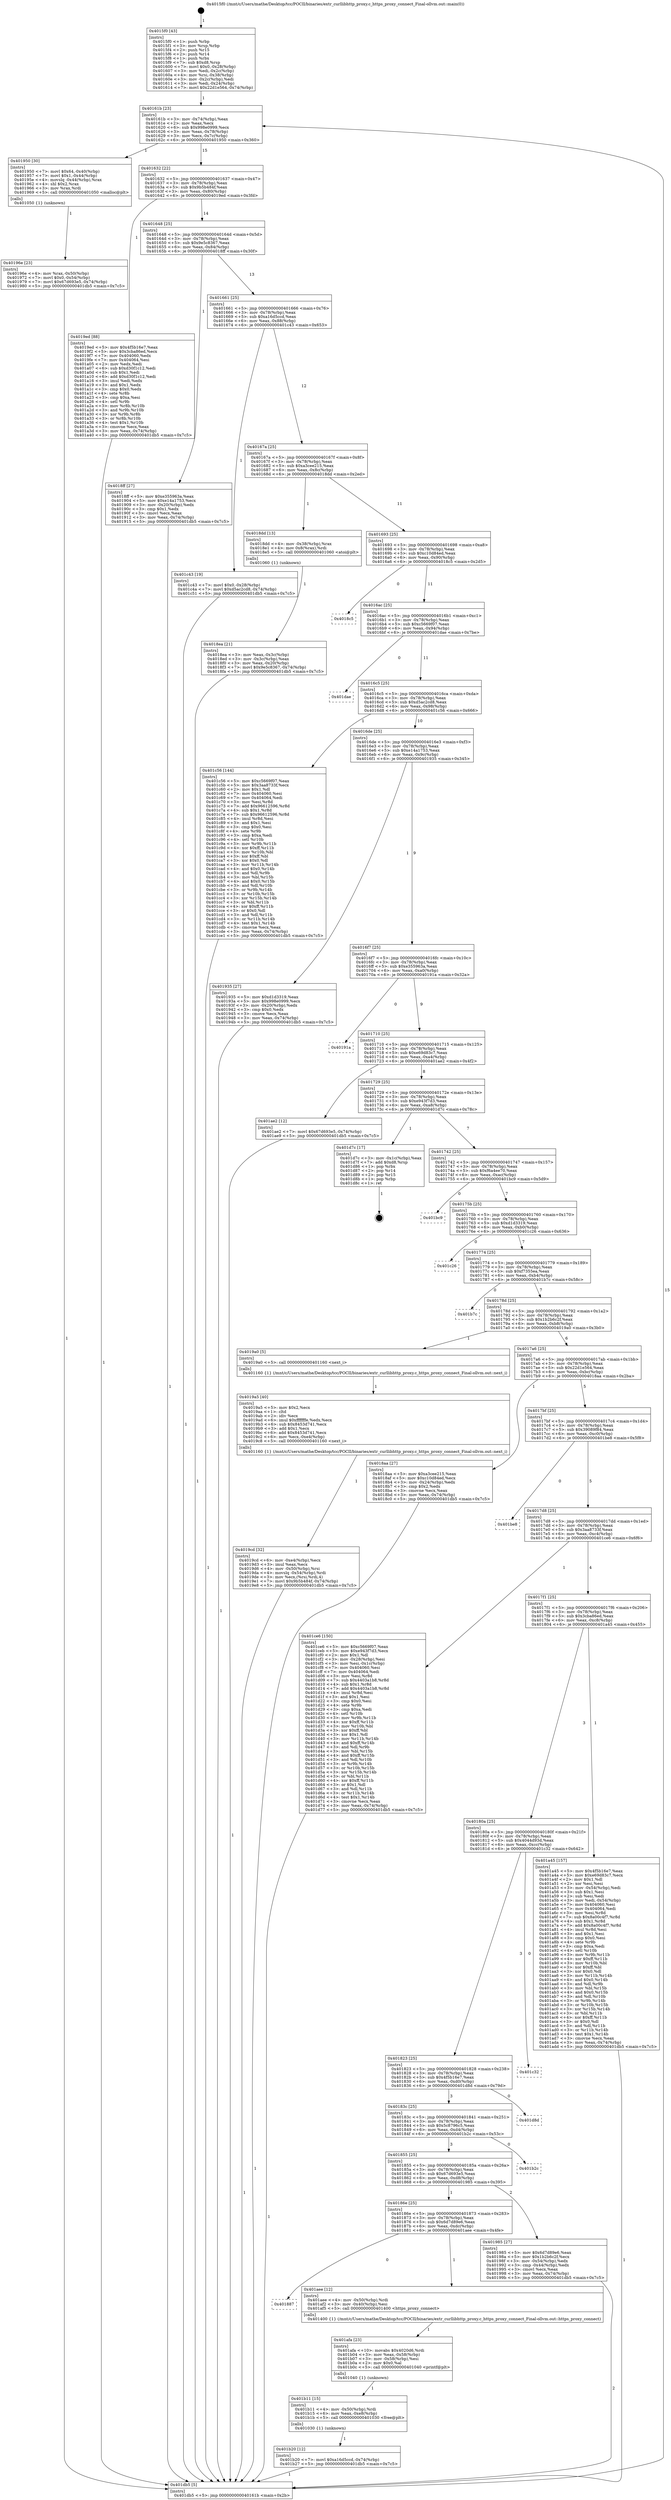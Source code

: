 digraph "0x4015f0" {
  label = "0x4015f0 (/mnt/c/Users/mathe/Desktop/tcc/POCII/binaries/extr_curllibhttp_proxy.c_https_proxy_connect_Final-ollvm.out::main(0))"
  labelloc = "t"
  node[shape=record]

  Entry [label="",width=0.3,height=0.3,shape=circle,fillcolor=black,style=filled]
  "0x40161b" [label="{
     0x40161b [23]\l
     | [instrs]\l
     &nbsp;&nbsp;0x40161b \<+3\>: mov -0x74(%rbp),%eax\l
     &nbsp;&nbsp;0x40161e \<+2\>: mov %eax,%ecx\l
     &nbsp;&nbsp;0x401620 \<+6\>: sub $0x998e0999,%ecx\l
     &nbsp;&nbsp;0x401626 \<+3\>: mov %eax,-0x78(%rbp)\l
     &nbsp;&nbsp;0x401629 \<+3\>: mov %ecx,-0x7c(%rbp)\l
     &nbsp;&nbsp;0x40162c \<+6\>: je 0000000000401950 \<main+0x360\>\l
  }"]
  "0x401950" [label="{
     0x401950 [30]\l
     | [instrs]\l
     &nbsp;&nbsp;0x401950 \<+7\>: movl $0x64,-0x40(%rbp)\l
     &nbsp;&nbsp;0x401957 \<+7\>: movl $0x1,-0x44(%rbp)\l
     &nbsp;&nbsp;0x40195e \<+4\>: movslq -0x44(%rbp),%rax\l
     &nbsp;&nbsp;0x401962 \<+4\>: shl $0x2,%rax\l
     &nbsp;&nbsp;0x401966 \<+3\>: mov %rax,%rdi\l
     &nbsp;&nbsp;0x401969 \<+5\>: call 0000000000401050 \<malloc@plt\>\l
     | [calls]\l
     &nbsp;&nbsp;0x401050 \{1\} (unknown)\l
  }"]
  "0x401632" [label="{
     0x401632 [22]\l
     | [instrs]\l
     &nbsp;&nbsp;0x401632 \<+5\>: jmp 0000000000401637 \<main+0x47\>\l
     &nbsp;&nbsp;0x401637 \<+3\>: mov -0x78(%rbp),%eax\l
     &nbsp;&nbsp;0x40163a \<+5\>: sub $0x9b5b484f,%eax\l
     &nbsp;&nbsp;0x40163f \<+3\>: mov %eax,-0x80(%rbp)\l
     &nbsp;&nbsp;0x401642 \<+6\>: je 00000000004019ed \<main+0x3fd\>\l
  }"]
  Exit [label="",width=0.3,height=0.3,shape=circle,fillcolor=black,style=filled,peripheries=2]
  "0x4019ed" [label="{
     0x4019ed [88]\l
     | [instrs]\l
     &nbsp;&nbsp;0x4019ed \<+5\>: mov $0x4f5b16e7,%eax\l
     &nbsp;&nbsp;0x4019f2 \<+5\>: mov $0x3cba86ed,%ecx\l
     &nbsp;&nbsp;0x4019f7 \<+7\>: mov 0x404060,%edx\l
     &nbsp;&nbsp;0x4019fe \<+7\>: mov 0x404064,%esi\l
     &nbsp;&nbsp;0x401a05 \<+2\>: mov %edx,%edi\l
     &nbsp;&nbsp;0x401a07 \<+6\>: sub $0xd30f1c12,%edi\l
     &nbsp;&nbsp;0x401a0d \<+3\>: sub $0x1,%edi\l
     &nbsp;&nbsp;0x401a10 \<+6\>: add $0xd30f1c12,%edi\l
     &nbsp;&nbsp;0x401a16 \<+3\>: imul %edi,%edx\l
     &nbsp;&nbsp;0x401a19 \<+3\>: and $0x1,%edx\l
     &nbsp;&nbsp;0x401a1c \<+3\>: cmp $0x0,%edx\l
     &nbsp;&nbsp;0x401a1f \<+4\>: sete %r8b\l
     &nbsp;&nbsp;0x401a23 \<+3\>: cmp $0xa,%esi\l
     &nbsp;&nbsp;0x401a26 \<+4\>: setl %r9b\l
     &nbsp;&nbsp;0x401a2a \<+3\>: mov %r8b,%r10b\l
     &nbsp;&nbsp;0x401a2d \<+3\>: and %r9b,%r10b\l
     &nbsp;&nbsp;0x401a30 \<+3\>: xor %r9b,%r8b\l
     &nbsp;&nbsp;0x401a33 \<+3\>: or %r8b,%r10b\l
     &nbsp;&nbsp;0x401a36 \<+4\>: test $0x1,%r10b\l
     &nbsp;&nbsp;0x401a3a \<+3\>: cmovne %ecx,%eax\l
     &nbsp;&nbsp;0x401a3d \<+3\>: mov %eax,-0x74(%rbp)\l
     &nbsp;&nbsp;0x401a40 \<+5\>: jmp 0000000000401db5 \<main+0x7c5\>\l
  }"]
  "0x401648" [label="{
     0x401648 [25]\l
     | [instrs]\l
     &nbsp;&nbsp;0x401648 \<+5\>: jmp 000000000040164d \<main+0x5d\>\l
     &nbsp;&nbsp;0x40164d \<+3\>: mov -0x78(%rbp),%eax\l
     &nbsp;&nbsp;0x401650 \<+5\>: sub $0x9e5c8367,%eax\l
     &nbsp;&nbsp;0x401655 \<+6\>: mov %eax,-0x84(%rbp)\l
     &nbsp;&nbsp;0x40165b \<+6\>: je 00000000004018ff \<main+0x30f\>\l
  }"]
  "0x401b20" [label="{
     0x401b20 [12]\l
     | [instrs]\l
     &nbsp;&nbsp;0x401b20 \<+7\>: movl $0xa16d5ccd,-0x74(%rbp)\l
     &nbsp;&nbsp;0x401b27 \<+5\>: jmp 0000000000401db5 \<main+0x7c5\>\l
  }"]
  "0x4018ff" [label="{
     0x4018ff [27]\l
     | [instrs]\l
     &nbsp;&nbsp;0x4018ff \<+5\>: mov $0xe355963a,%eax\l
     &nbsp;&nbsp;0x401904 \<+5\>: mov $0xe14a1753,%ecx\l
     &nbsp;&nbsp;0x401909 \<+3\>: mov -0x20(%rbp),%edx\l
     &nbsp;&nbsp;0x40190c \<+3\>: cmp $0x1,%edx\l
     &nbsp;&nbsp;0x40190f \<+3\>: cmovl %ecx,%eax\l
     &nbsp;&nbsp;0x401912 \<+3\>: mov %eax,-0x74(%rbp)\l
     &nbsp;&nbsp;0x401915 \<+5\>: jmp 0000000000401db5 \<main+0x7c5\>\l
  }"]
  "0x401661" [label="{
     0x401661 [25]\l
     | [instrs]\l
     &nbsp;&nbsp;0x401661 \<+5\>: jmp 0000000000401666 \<main+0x76\>\l
     &nbsp;&nbsp;0x401666 \<+3\>: mov -0x78(%rbp),%eax\l
     &nbsp;&nbsp;0x401669 \<+5\>: sub $0xa16d5ccd,%eax\l
     &nbsp;&nbsp;0x40166e \<+6\>: mov %eax,-0x88(%rbp)\l
     &nbsp;&nbsp;0x401674 \<+6\>: je 0000000000401c43 \<main+0x653\>\l
  }"]
  "0x401b11" [label="{
     0x401b11 [15]\l
     | [instrs]\l
     &nbsp;&nbsp;0x401b11 \<+4\>: mov -0x50(%rbp),%rdi\l
     &nbsp;&nbsp;0x401b15 \<+6\>: mov %eax,-0xe8(%rbp)\l
     &nbsp;&nbsp;0x401b1b \<+5\>: call 0000000000401030 \<free@plt\>\l
     | [calls]\l
     &nbsp;&nbsp;0x401030 \{1\} (unknown)\l
  }"]
  "0x401c43" [label="{
     0x401c43 [19]\l
     | [instrs]\l
     &nbsp;&nbsp;0x401c43 \<+7\>: movl $0x0,-0x28(%rbp)\l
     &nbsp;&nbsp;0x401c4a \<+7\>: movl $0xd5ac2cd8,-0x74(%rbp)\l
     &nbsp;&nbsp;0x401c51 \<+5\>: jmp 0000000000401db5 \<main+0x7c5\>\l
  }"]
  "0x40167a" [label="{
     0x40167a [25]\l
     | [instrs]\l
     &nbsp;&nbsp;0x40167a \<+5\>: jmp 000000000040167f \<main+0x8f\>\l
     &nbsp;&nbsp;0x40167f \<+3\>: mov -0x78(%rbp),%eax\l
     &nbsp;&nbsp;0x401682 \<+5\>: sub $0xa3cee215,%eax\l
     &nbsp;&nbsp;0x401687 \<+6\>: mov %eax,-0x8c(%rbp)\l
     &nbsp;&nbsp;0x40168d \<+6\>: je 00000000004018dd \<main+0x2ed\>\l
  }"]
  "0x401afa" [label="{
     0x401afa [23]\l
     | [instrs]\l
     &nbsp;&nbsp;0x401afa \<+10\>: movabs $0x4020d6,%rdi\l
     &nbsp;&nbsp;0x401b04 \<+3\>: mov %eax,-0x58(%rbp)\l
     &nbsp;&nbsp;0x401b07 \<+3\>: mov -0x58(%rbp),%esi\l
     &nbsp;&nbsp;0x401b0a \<+2\>: mov $0x0,%al\l
     &nbsp;&nbsp;0x401b0c \<+5\>: call 0000000000401040 \<printf@plt\>\l
     | [calls]\l
     &nbsp;&nbsp;0x401040 \{1\} (unknown)\l
  }"]
  "0x4018dd" [label="{
     0x4018dd [13]\l
     | [instrs]\l
     &nbsp;&nbsp;0x4018dd \<+4\>: mov -0x38(%rbp),%rax\l
     &nbsp;&nbsp;0x4018e1 \<+4\>: mov 0x8(%rax),%rdi\l
     &nbsp;&nbsp;0x4018e5 \<+5\>: call 0000000000401060 \<atoi@plt\>\l
     | [calls]\l
     &nbsp;&nbsp;0x401060 \{1\} (unknown)\l
  }"]
  "0x401693" [label="{
     0x401693 [25]\l
     | [instrs]\l
     &nbsp;&nbsp;0x401693 \<+5\>: jmp 0000000000401698 \<main+0xa8\>\l
     &nbsp;&nbsp;0x401698 \<+3\>: mov -0x78(%rbp),%eax\l
     &nbsp;&nbsp;0x40169b \<+5\>: sub $0xc10d84ed,%eax\l
     &nbsp;&nbsp;0x4016a0 \<+6\>: mov %eax,-0x90(%rbp)\l
     &nbsp;&nbsp;0x4016a6 \<+6\>: je 00000000004018c5 \<main+0x2d5\>\l
  }"]
  "0x401887" [label="{
     0x401887\l
  }", style=dashed]
  "0x4018c5" [label="{
     0x4018c5\l
  }", style=dashed]
  "0x4016ac" [label="{
     0x4016ac [25]\l
     | [instrs]\l
     &nbsp;&nbsp;0x4016ac \<+5\>: jmp 00000000004016b1 \<main+0xc1\>\l
     &nbsp;&nbsp;0x4016b1 \<+3\>: mov -0x78(%rbp),%eax\l
     &nbsp;&nbsp;0x4016b4 \<+5\>: sub $0xc5669f07,%eax\l
     &nbsp;&nbsp;0x4016b9 \<+6\>: mov %eax,-0x94(%rbp)\l
     &nbsp;&nbsp;0x4016bf \<+6\>: je 0000000000401dae \<main+0x7be\>\l
  }"]
  "0x401aee" [label="{
     0x401aee [12]\l
     | [instrs]\l
     &nbsp;&nbsp;0x401aee \<+4\>: mov -0x50(%rbp),%rdi\l
     &nbsp;&nbsp;0x401af2 \<+3\>: mov -0x40(%rbp),%esi\l
     &nbsp;&nbsp;0x401af5 \<+5\>: call 0000000000401400 \<https_proxy_connect\>\l
     | [calls]\l
     &nbsp;&nbsp;0x401400 \{1\} (/mnt/c/Users/mathe/Desktop/tcc/POCII/binaries/extr_curllibhttp_proxy.c_https_proxy_connect_Final-ollvm.out::https_proxy_connect)\l
  }"]
  "0x401dae" [label="{
     0x401dae\l
  }", style=dashed]
  "0x4016c5" [label="{
     0x4016c5 [25]\l
     | [instrs]\l
     &nbsp;&nbsp;0x4016c5 \<+5\>: jmp 00000000004016ca \<main+0xda\>\l
     &nbsp;&nbsp;0x4016ca \<+3\>: mov -0x78(%rbp),%eax\l
     &nbsp;&nbsp;0x4016cd \<+5\>: sub $0xd5ac2cd8,%eax\l
     &nbsp;&nbsp;0x4016d2 \<+6\>: mov %eax,-0x98(%rbp)\l
     &nbsp;&nbsp;0x4016d8 \<+6\>: je 0000000000401c56 \<main+0x666\>\l
  }"]
  "0x4019cd" [label="{
     0x4019cd [32]\l
     | [instrs]\l
     &nbsp;&nbsp;0x4019cd \<+6\>: mov -0xe4(%rbp),%ecx\l
     &nbsp;&nbsp;0x4019d3 \<+3\>: imul %eax,%ecx\l
     &nbsp;&nbsp;0x4019d6 \<+4\>: mov -0x50(%rbp),%rsi\l
     &nbsp;&nbsp;0x4019da \<+4\>: movslq -0x54(%rbp),%rdi\l
     &nbsp;&nbsp;0x4019de \<+3\>: mov %ecx,(%rsi,%rdi,4)\l
     &nbsp;&nbsp;0x4019e1 \<+7\>: movl $0x9b5b484f,-0x74(%rbp)\l
     &nbsp;&nbsp;0x4019e8 \<+5\>: jmp 0000000000401db5 \<main+0x7c5\>\l
  }"]
  "0x401c56" [label="{
     0x401c56 [144]\l
     | [instrs]\l
     &nbsp;&nbsp;0x401c56 \<+5\>: mov $0xc5669f07,%eax\l
     &nbsp;&nbsp;0x401c5b \<+5\>: mov $0x3aa8733f,%ecx\l
     &nbsp;&nbsp;0x401c60 \<+2\>: mov $0x1,%dl\l
     &nbsp;&nbsp;0x401c62 \<+7\>: mov 0x404060,%esi\l
     &nbsp;&nbsp;0x401c69 \<+7\>: mov 0x404064,%edi\l
     &nbsp;&nbsp;0x401c70 \<+3\>: mov %esi,%r8d\l
     &nbsp;&nbsp;0x401c73 \<+7\>: add $0x96612596,%r8d\l
     &nbsp;&nbsp;0x401c7a \<+4\>: sub $0x1,%r8d\l
     &nbsp;&nbsp;0x401c7e \<+7\>: sub $0x96612596,%r8d\l
     &nbsp;&nbsp;0x401c85 \<+4\>: imul %r8d,%esi\l
     &nbsp;&nbsp;0x401c89 \<+3\>: and $0x1,%esi\l
     &nbsp;&nbsp;0x401c8c \<+3\>: cmp $0x0,%esi\l
     &nbsp;&nbsp;0x401c8f \<+4\>: sete %r9b\l
     &nbsp;&nbsp;0x401c93 \<+3\>: cmp $0xa,%edi\l
     &nbsp;&nbsp;0x401c96 \<+4\>: setl %r10b\l
     &nbsp;&nbsp;0x401c9a \<+3\>: mov %r9b,%r11b\l
     &nbsp;&nbsp;0x401c9d \<+4\>: xor $0xff,%r11b\l
     &nbsp;&nbsp;0x401ca1 \<+3\>: mov %r10b,%bl\l
     &nbsp;&nbsp;0x401ca4 \<+3\>: xor $0xff,%bl\l
     &nbsp;&nbsp;0x401ca7 \<+3\>: xor $0x0,%dl\l
     &nbsp;&nbsp;0x401caa \<+3\>: mov %r11b,%r14b\l
     &nbsp;&nbsp;0x401cad \<+4\>: and $0x0,%r14b\l
     &nbsp;&nbsp;0x401cb1 \<+3\>: and %dl,%r9b\l
     &nbsp;&nbsp;0x401cb4 \<+3\>: mov %bl,%r15b\l
     &nbsp;&nbsp;0x401cb7 \<+4\>: and $0x0,%r15b\l
     &nbsp;&nbsp;0x401cbb \<+3\>: and %dl,%r10b\l
     &nbsp;&nbsp;0x401cbe \<+3\>: or %r9b,%r14b\l
     &nbsp;&nbsp;0x401cc1 \<+3\>: or %r10b,%r15b\l
     &nbsp;&nbsp;0x401cc4 \<+3\>: xor %r15b,%r14b\l
     &nbsp;&nbsp;0x401cc7 \<+3\>: or %bl,%r11b\l
     &nbsp;&nbsp;0x401cca \<+4\>: xor $0xff,%r11b\l
     &nbsp;&nbsp;0x401cce \<+3\>: or $0x0,%dl\l
     &nbsp;&nbsp;0x401cd1 \<+3\>: and %dl,%r11b\l
     &nbsp;&nbsp;0x401cd4 \<+3\>: or %r11b,%r14b\l
     &nbsp;&nbsp;0x401cd7 \<+4\>: test $0x1,%r14b\l
     &nbsp;&nbsp;0x401cdb \<+3\>: cmovne %ecx,%eax\l
     &nbsp;&nbsp;0x401cde \<+3\>: mov %eax,-0x74(%rbp)\l
     &nbsp;&nbsp;0x401ce1 \<+5\>: jmp 0000000000401db5 \<main+0x7c5\>\l
  }"]
  "0x4016de" [label="{
     0x4016de [25]\l
     | [instrs]\l
     &nbsp;&nbsp;0x4016de \<+5\>: jmp 00000000004016e3 \<main+0xf3\>\l
     &nbsp;&nbsp;0x4016e3 \<+3\>: mov -0x78(%rbp),%eax\l
     &nbsp;&nbsp;0x4016e6 \<+5\>: sub $0xe14a1753,%eax\l
     &nbsp;&nbsp;0x4016eb \<+6\>: mov %eax,-0x9c(%rbp)\l
     &nbsp;&nbsp;0x4016f1 \<+6\>: je 0000000000401935 \<main+0x345\>\l
  }"]
  "0x4019a5" [label="{
     0x4019a5 [40]\l
     | [instrs]\l
     &nbsp;&nbsp;0x4019a5 \<+5\>: mov $0x2,%ecx\l
     &nbsp;&nbsp;0x4019aa \<+1\>: cltd\l
     &nbsp;&nbsp;0x4019ab \<+2\>: idiv %ecx\l
     &nbsp;&nbsp;0x4019ad \<+6\>: imul $0xfffffffe,%edx,%ecx\l
     &nbsp;&nbsp;0x4019b3 \<+6\>: sub $0x8453d741,%ecx\l
     &nbsp;&nbsp;0x4019b9 \<+3\>: add $0x1,%ecx\l
     &nbsp;&nbsp;0x4019bc \<+6\>: add $0x8453d741,%ecx\l
     &nbsp;&nbsp;0x4019c2 \<+6\>: mov %ecx,-0xe4(%rbp)\l
     &nbsp;&nbsp;0x4019c8 \<+5\>: call 0000000000401160 \<next_i\>\l
     | [calls]\l
     &nbsp;&nbsp;0x401160 \{1\} (/mnt/c/Users/mathe/Desktop/tcc/POCII/binaries/extr_curllibhttp_proxy.c_https_proxy_connect_Final-ollvm.out::next_i)\l
  }"]
  "0x401935" [label="{
     0x401935 [27]\l
     | [instrs]\l
     &nbsp;&nbsp;0x401935 \<+5\>: mov $0xd1d3319,%eax\l
     &nbsp;&nbsp;0x40193a \<+5\>: mov $0x998e0999,%ecx\l
     &nbsp;&nbsp;0x40193f \<+3\>: mov -0x20(%rbp),%edx\l
     &nbsp;&nbsp;0x401942 \<+3\>: cmp $0x0,%edx\l
     &nbsp;&nbsp;0x401945 \<+3\>: cmove %ecx,%eax\l
     &nbsp;&nbsp;0x401948 \<+3\>: mov %eax,-0x74(%rbp)\l
     &nbsp;&nbsp;0x40194b \<+5\>: jmp 0000000000401db5 \<main+0x7c5\>\l
  }"]
  "0x4016f7" [label="{
     0x4016f7 [25]\l
     | [instrs]\l
     &nbsp;&nbsp;0x4016f7 \<+5\>: jmp 00000000004016fc \<main+0x10c\>\l
     &nbsp;&nbsp;0x4016fc \<+3\>: mov -0x78(%rbp),%eax\l
     &nbsp;&nbsp;0x4016ff \<+5\>: sub $0xe355963a,%eax\l
     &nbsp;&nbsp;0x401704 \<+6\>: mov %eax,-0xa0(%rbp)\l
     &nbsp;&nbsp;0x40170a \<+6\>: je 000000000040191a \<main+0x32a\>\l
  }"]
  "0x40186e" [label="{
     0x40186e [25]\l
     | [instrs]\l
     &nbsp;&nbsp;0x40186e \<+5\>: jmp 0000000000401873 \<main+0x283\>\l
     &nbsp;&nbsp;0x401873 \<+3\>: mov -0x78(%rbp),%eax\l
     &nbsp;&nbsp;0x401876 \<+5\>: sub $0x6d7d89e6,%eax\l
     &nbsp;&nbsp;0x40187b \<+6\>: mov %eax,-0xdc(%rbp)\l
     &nbsp;&nbsp;0x401881 \<+6\>: je 0000000000401aee \<main+0x4fe\>\l
  }"]
  "0x40191a" [label="{
     0x40191a\l
  }", style=dashed]
  "0x401710" [label="{
     0x401710 [25]\l
     | [instrs]\l
     &nbsp;&nbsp;0x401710 \<+5\>: jmp 0000000000401715 \<main+0x125\>\l
     &nbsp;&nbsp;0x401715 \<+3\>: mov -0x78(%rbp),%eax\l
     &nbsp;&nbsp;0x401718 \<+5\>: sub $0xe69d83c7,%eax\l
     &nbsp;&nbsp;0x40171d \<+6\>: mov %eax,-0xa4(%rbp)\l
     &nbsp;&nbsp;0x401723 \<+6\>: je 0000000000401ae2 \<main+0x4f2\>\l
  }"]
  "0x401985" [label="{
     0x401985 [27]\l
     | [instrs]\l
     &nbsp;&nbsp;0x401985 \<+5\>: mov $0x6d7d89e6,%eax\l
     &nbsp;&nbsp;0x40198a \<+5\>: mov $0x1b2b6c2f,%ecx\l
     &nbsp;&nbsp;0x40198f \<+3\>: mov -0x54(%rbp),%edx\l
     &nbsp;&nbsp;0x401992 \<+3\>: cmp -0x44(%rbp),%edx\l
     &nbsp;&nbsp;0x401995 \<+3\>: cmovl %ecx,%eax\l
     &nbsp;&nbsp;0x401998 \<+3\>: mov %eax,-0x74(%rbp)\l
     &nbsp;&nbsp;0x40199b \<+5\>: jmp 0000000000401db5 \<main+0x7c5\>\l
  }"]
  "0x401ae2" [label="{
     0x401ae2 [12]\l
     | [instrs]\l
     &nbsp;&nbsp;0x401ae2 \<+7\>: movl $0x67d693e5,-0x74(%rbp)\l
     &nbsp;&nbsp;0x401ae9 \<+5\>: jmp 0000000000401db5 \<main+0x7c5\>\l
  }"]
  "0x401729" [label="{
     0x401729 [25]\l
     | [instrs]\l
     &nbsp;&nbsp;0x401729 \<+5\>: jmp 000000000040172e \<main+0x13e\>\l
     &nbsp;&nbsp;0x40172e \<+3\>: mov -0x78(%rbp),%eax\l
     &nbsp;&nbsp;0x401731 \<+5\>: sub $0xe943f7d3,%eax\l
     &nbsp;&nbsp;0x401736 \<+6\>: mov %eax,-0xa8(%rbp)\l
     &nbsp;&nbsp;0x40173c \<+6\>: je 0000000000401d7c \<main+0x78c\>\l
  }"]
  "0x401855" [label="{
     0x401855 [25]\l
     | [instrs]\l
     &nbsp;&nbsp;0x401855 \<+5\>: jmp 000000000040185a \<main+0x26a\>\l
     &nbsp;&nbsp;0x40185a \<+3\>: mov -0x78(%rbp),%eax\l
     &nbsp;&nbsp;0x40185d \<+5\>: sub $0x67d693e5,%eax\l
     &nbsp;&nbsp;0x401862 \<+6\>: mov %eax,-0xd8(%rbp)\l
     &nbsp;&nbsp;0x401868 \<+6\>: je 0000000000401985 \<main+0x395\>\l
  }"]
  "0x401d7c" [label="{
     0x401d7c [17]\l
     | [instrs]\l
     &nbsp;&nbsp;0x401d7c \<+3\>: mov -0x1c(%rbp),%eax\l
     &nbsp;&nbsp;0x401d7f \<+7\>: add $0xd8,%rsp\l
     &nbsp;&nbsp;0x401d86 \<+1\>: pop %rbx\l
     &nbsp;&nbsp;0x401d87 \<+2\>: pop %r14\l
     &nbsp;&nbsp;0x401d89 \<+2\>: pop %r15\l
     &nbsp;&nbsp;0x401d8b \<+1\>: pop %rbp\l
     &nbsp;&nbsp;0x401d8c \<+1\>: ret\l
  }"]
  "0x401742" [label="{
     0x401742 [25]\l
     | [instrs]\l
     &nbsp;&nbsp;0x401742 \<+5\>: jmp 0000000000401747 \<main+0x157\>\l
     &nbsp;&nbsp;0x401747 \<+3\>: mov -0x78(%rbp),%eax\l
     &nbsp;&nbsp;0x40174a \<+5\>: sub $0xf6a4ee70,%eax\l
     &nbsp;&nbsp;0x40174f \<+6\>: mov %eax,-0xac(%rbp)\l
     &nbsp;&nbsp;0x401755 \<+6\>: je 0000000000401bc9 \<main+0x5d9\>\l
  }"]
  "0x401b2c" [label="{
     0x401b2c\l
  }", style=dashed]
  "0x401bc9" [label="{
     0x401bc9\l
  }", style=dashed]
  "0x40175b" [label="{
     0x40175b [25]\l
     | [instrs]\l
     &nbsp;&nbsp;0x40175b \<+5\>: jmp 0000000000401760 \<main+0x170\>\l
     &nbsp;&nbsp;0x401760 \<+3\>: mov -0x78(%rbp),%eax\l
     &nbsp;&nbsp;0x401763 \<+5\>: sub $0xd1d3319,%eax\l
     &nbsp;&nbsp;0x401768 \<+6\>: mov %eax,-0xb0(%rbp)\l
     &nbsp;&nbsp;0x40176e \<+6\>: je 0000000000401c26 \<main+0x636\>\l
  }"]
  "0x40183c" [label="{
     0x40183c [25]\l
     | [instrs]\l
     &nbsp;&nbsp;0x40183c \<+5\>: jmp 0000000000401841 \<main+0x251\>\l
     &nbsp;&nbsp;0x401841 \<+3\>: mov -0x78(%rbp),%eax\l
     &nbsp;&nbsp;0x401844 \<+5\>: sub $0x5c8796c5,%eax\l
     &nbsp;&nbsp;0x401849 \<+6\>: mov %eax,-0xd4(%rbp)\l
     &nbsp;&nbsp;0x40184f \<+6\>: je 0000000000401b2c \<main+0x53c\>\l
  }"]
  "0x401c26" [label="{
     0x401c26\l
  }", style=dashed]
  "0x401774" [label="{
     0x401774 [25]\l
     | [instrs]\l
     &nbsp;&nbsp;0x401774 \<+5\>: jmp 0000000000401779 \<main+0x189\>\l
     &nbsp;&nbsp;0x401779 \<+3\>: mov -0x78(%rbp),%eax\l
     &nbsp;&nbsp;0x40177c \<+5\>: sub $0xf7355ea,%eax\l
     &nbsp;&nbsp;0x401781 \<+6\>: mov %eax,-0xb4(%rbp)\l
     &nbsp;&nbsp;0x401787 \<+6\>: je 0000000000401b7c \<main+0x58c\>\l
  }"]
  "0x401d8d" [label="{
     0x401d8d\l
  }", style=dashed]
  "0x401b7c" [label="{
     0x401b7c\l
  }", style=dashed]
  "0x40178d" [label="{
     0x40178d [25]\l
     | [instrs]\l
     &nbsp;&nbsp;0x40178d \<+5\>: jmp 0000000000401792 \<main+0x1a2\>\l
     &nbsp;&nbsp;0x401792 \<+3\>: mov -0x78(%rbp),%eax\l
     &nbsp;&nbsp;0x401795 \<+5\>: sub $0x1b2b6c2f,%eax\l
     &nbsp;&nbsp;0x40179a \<+6\>: mov %eax,-0xb8(%rbp)\l
     &nbsp;&nbsp;0x4017a0 \<+6\>: je 00000000004019a0 \<main+0x3b0\>\l
  }"]
  "0x401823" [label="{
     0x401823 [25]\l
     | [instrs]\l
     &nbsp;&nbsp;0x401823 \<+5\>: jmp 0000000000401828 \<main+0x238\>\l
     &nbsp;&nbsp;0x401828 \<+3\>: mov -0x78(%rbp),%eax\l
     &nbsp;&nbsp;0x40182b \<+5\>: sub $0x4f5b16e7,%eax\l
     &nbsp;&nbsp;0x401830 \<+6\>: mov %eax,-0xd0(%rbp)\l
     &nbsp;&nbsp;0x401836 \<+6\>: je 0000000000401d8d \<main+0x79d\>\l
  }"]
  "0x4019a0" [label="{
     0x4019a0 [5]\l
     | [instrs]\l
     &nbsp;&nbsp;0x4019a0 \<+5\>: call 0000000000401160 \<next_i\>\l
     | [calls]\l
     &nbsp;&nbsp;0x401160 \{1\} (/mnt/c/Users/mathe/Desktop/tcc/POCII/binaries/extr_curllibhttp_proxy.c_https_proxy_connect_Final-ollvm.out::next_i)\l
  }"]
  "0x4017a6" [label="{
     0x4017a6 [25]\l
     | [instrs]\l
     &nbsp;&nbsp;0x4017a6 \<+5\>: jmp 00000000004017ab \<main+0x1bb\>\l
     &nbsp;&nbsp;0x4017ab \<+3\>: mov -0x78(%rbp),%eax\l
     &nbsp;&nbsp;0x4017ae \<+5\>: sub $0x22d1e564,%eax\l
     &nbsp;&nbsp;0x4017b3 \<+6\>: mov %eax,-0xbc(%rbp)\l
     &nbsp;&nbsp;0x4017b9 \<+6\>: je 00000000004018aa \<main+0x2ba\>\l
  }"]
  "0x401c32" [label="{
     0x401c32\l
  }", style=dashed]
  "0x4018aa" [label="{
     0x4018aa [27]\l
     | [instrs]\l
     &nbsp;&nbsp;0x4018aa \<+5\>: mov $0xa3cee215,%eax\l
     &nbsp;&nbsp;0x4018af \<+5\>: mov $0xc10d84ed,%ecx\l
     &nbsp;&nbsp;0x4018b4 \<+3\>: mov -0x24(%rbp),%edx\l
     &nbsp;&nbsp;0x4018b7 \<+3\>: cmp $0x2,%edx\l
     &nbsp;&nbsp;0x4018ba \<+3\>: cmovne %ecx,%eax\l
     &nbsp;&nbsp;0x4018bd \<+3\>: mov %eax,-0x74(%rbp)\l
     &nbsp;&nbsp;0x4018c0 \<+5\>: jmp 0000000000401db5 \<main+0x7c5\>\l
  }"]
  "0x4017bf" [label="{
     0x4017bf [25]\l
     | [instrs]\l
     &nbsp;&nbsp;0x4017bf \<+5\>: jmp 00000000004017c4 \<main+0x1d4\>\l
     &nbsp;&nbsp;0x4017c4 \<+3\>: mov -0x78(%rbp),%eax\l
     &nbsp;&nbsp;0x4017c7 \<+5\>: sub $0x39089f84,%eax\l
     &nbsp;&nbsp;0x4017cc \<+6\>: mov %eax,-0xc0(%rbp)\l
     &nbsp;&nbsp;0x4017d2 \<+6\>: je 0000000000401be8 \<main+0x5f8\>\l
  }"]
  "0x401db5" [label="{
     0x401db5 [5]\l
     | [instrs]\l
     &nbsp;&nbsp;0x401db5 \<+5\>: jmp 000000000040161b \<main+0x2b\>\l
  }"]
  "0x4015f0" [label="{
     0x4015f0 [43]\l
     | [instrs]\l
     &nbsp;&nbsp;0x4015f0 \<+1\>: push %rbp\l
     &nbsp;&nbsp;0x4015f1 \<+3\>: mov %rsp,%rbp\l
     &nbsp;&nbsp;0x4015f4 \<+2\>: push %r15\l
     &nbsp;&nbsp;0x4015f6 \<+2\>: push %r14\l
     &nbsp;&nbsp;0x4015f8 \<+1\>: push %rbx\l
     &nbsp;&nbsp;0x4015f9 \<+7\>: sub $0xd8,%rsp\l
     &nbsp;&nbsp;0x401600 \<+7\>: movl $0x0,-0x28(%rbp)\l
     &nbsp;&nbsp;0x401607 \<+3\>: mov %edi,-0x2c(%rbp)\l
     &nbsp;&nbsp;0x40160a \<+4\>: mov %rsi,-0x38(%rbp)\l
     &nbsp;&nbsp;0x40160e \<+3\>: mov -0x2c(%rbp),%edi\l
     &nbsp;&nbsp;0x401611 \<+3\>: mov %edi,-0x24(%rbp)\l
     &nbsp;&nbsp;0x401614 \<+7\>: movl $0x22d1e564,-0x74(%rbp)\l
  }"]
  "0x4018ea" [label="{
     0x4018ea [21]\l
     | [instrs]\l
     &nbsp;&nbsp;0x4018ea \<+3\>: mov %eax,-0x3c(%rbp)\l
     &nbsp;&nbsp;0x4018ed \<+3\>: mov -0x3c(%rbp),%eax\l
     &nbsp;&nbsp;0x4018f0 \<+3\>: mov %eax,-0x20(%rbp)\l
     &nbsp;&nbsp;0x4018f3 \<+7\>: movl $0x9e5c8367,-0x74(%rbp)\l
     &nbsp;&nbsp;0x4018fa \<+5\>: jmp 0000000000401db5 \<main+0x7c5\>\l
  }"]
  "0x40196e" [label="{
     0x40196e [23]\l
     | [instrs]\l
     &nbsp;&nbsp;0x40196e \<+4\>: mov %rax,-0x50(%rbp)\l
     &nbsp;&nbsp;0x401972 \<+7\>: movl $0x0,-0x54(%rbp)\l
     &nbsp;&nbsp;0x401979 \<+7\>: movl $0x67d693e5,-0x74(%rbp)\l
     &nbsp;&nbsp;0x401980 \<+5\>: jmp 0000000000401db5 \<main+0x7c5\>\l
  }"]
  "0x40180a" [label="{
     0x40180a [25]\l
     | [instrs]\l
     &nbsp;&nbsp;0x40180a \<+5\>: jmp 000000000040180f \<main+0x21f\>\l
     &nbsp;&nbsp;0x40180f \<+3\>: mov -0x78(%rbp),%eax\l
     &nbsp;&nbsp;0x401812 \<+5\>: sub $0x4044d93d,%eax\l
     &nbsp;&nbsp;0x401817 \<+6\>: mov %eax,-0xcc(%rbp)\l
     &nbsp;&nbsp;0x40181d \<+6\>: je 0000000000401c32 \<main+0x642\>\l
  }"]
  "0x401be8" [label="{
     0x401be8\l
  }", style=dashed]
  "0x4017d8" [label="{
     0x4017d8 [25]\l
     | [instrs]\l
     &nbsp;&nbsp;0x4017d8 \<+5\>: jmp 00000000004017dd \<main+0x1ed\>\l
     &nbsp;&nbsp;0x4017dd \<+3\>: mov -0x78(%rbp),%eax\l
     &nbsp;&nbsp;0x4017e0 \<+5\>: sub $0x3aa8733f,%eax\l
     &nbsp;&nbsp;0x4017e5 \<+6\>: mov %eax,-0xc4(%rbp)\l
     &nbsp;&nbsp;0x4017eb \<+6\>: je 0000000000401ce6 \<main+0x6f6\>\l
  }"]
  "0x401a45" [label="{
     0x401a45 [157]\l
     | [instrs]\l
     &nbsp;&nbsp;0x401a45 \<+5\>: mov $0x4f5b16e7,%eax\l
     &nbsp;&nbsp;0x401a4a \<+5\>: mov $0xe69d83c7,%ecx\l
     &nbsp;&nbsp;0x401a4f \<+2\>: mov $0x1,%dl\l
     &nbsp;&nbsp;0x401a51 \<+2\>: xor %esi,%esi\l
     &nbsp;&nbsp;0x401a53 \<+3\>: mov -0x54(%rbp),%edi\l
     &nbsp;&nbsp;0x401a56 \<+3\>: sub $0x1,%esi\l
     &nbsp;&nbsp;0x401a59 \<+2\>: sub %esi,%edi\l
     &nbsp;&nbsp;0x401a5b \<+3\>: mov %edi,-0x54(%rbp)\l
     &nbsp;&nbsp;0x401a5e \<+7\>: mov 0x404060,%esi\l
     &nbsp;&nbsp;0x401a65 \<+7\>: mov 0x404064,%edi\l
     &nbsp;&nbsp;0x401a6c \<+3\>: mov %esi,%r8d\l
     &nbsp;&nbsp;0x401a6f \<+7\>: sub $0x8a00c4f7,%r8d\l
     &nbsp;&nbsp;0x401a76 \<+4\>: sub $0x1,%r8d\l
     &nbsp;&nbsp;0x401a7a \<+7\>: add $0x8a00c4f7,%r8d\l
     &nbsp;&nbsp;0x401a81 \<+4\>: imul %r8d,%esi\l
     &nbsp;&nbsp;0x401a85 \<+3\>: and $0x1,%esi\l
     &nbsp;&nbsp;0x401a88 \<+3\>: cmp $0x0,%esi\l
     &nbsp;&nbsp;0x401a8b \<+4\>: sete %r9b\l
     &nbsp;&nbsp;0x401a8f \<+3\>: cmp $0xa,%edi\l
     &nbsp;&nbsp;0x401a92 \<+4\>: setl %r10b\l
     &nbsp;&nbsp;0x401a96 \<+3\>: mov %r9b,%r11b\l
     &nbsp;&nbsp;0x401a99 \<+4\>: xor $0xff,%r11b\l
     &nbsp;&nbsp;0x401a9d \<+3\>: mov %r10b,%bl\l
     &nbsp;&nbsp;0x401aa0 \<+3\>: xor $0xff,%bl\l
     &nbsp;&nbsp;0x401aa3 \<+3\>: xor $0x0,%dl\l
     &nbsp;&nbsp;0x401aa6 \<+3\>: mov %r11b,%r14b\l
     &nbsp;&nbsp;0x401aa9 \<+4\>: and $0x0,%r14b\l
     &nbsp;&nbsp;0x401aad \<+3\>: and %dl,%r9b\l
     &nbsp;&nbsp;0x401ab0 \<+3\>: mov %bl,%r15b\l
     &nbsp;&nbsp;0x401ab3 \<+4\>: and $0x0,%r15b\l
     &nbsp;&nbsp;0x401ab7 \<+3\>: and %dl,%r10b\l
     &nbsp;&nbsp;0x401aba \<+3\>: or %r9b,%r14b\l
     &nbsp;&nbsp;0x401abd \<+3\>: or %r10b,%r15b\l
     &nbsp;&nbsp;0x401ac0 \<+3\>: xor %r15b,%r14b\l
     &nbsp;&nbsp;0x401ac3 \<+3\>: or %bl,%r11b\l
     &nbsp;&nbsp;0x401ac6 \<+4\>: xor $0xff,%r11b\l
     &nbsp;&nbsp;0x401aca \<+3\>: or $0x0,%dl\l
     &nbsp;&nbsp;0x401acd \<+3\>: and %dl,%r11b\l
     &nbsp;&nbsp;0x401ad0 \<+3\>: or %r11b,%r14b\l
     &nbsp;&nbsp;0x401ad3 \<+4\>: test $0x1,%r14b\l
     &nbsp;&nbsp;0x401ad7 \<+3\>: cmovne %ecx,%eax\l
     &nbsp;&nbsp;0x401ada \<+3\>: mov %eax,-0x74(%rbp)\l
     &nbsp;&nbsp;0x401add \<+5\>: jmp 0000000000401db5 \<main+0x7c5\>\l
  }"]
  "0x401ce6" [label="{
     0x401ce6 [150]\l
     | [instrs]\l
     &nbsp;&nbsp;0x401ce6 \<+5\>: mov $0xc5669f07,%eax\l
     &nbsp;&nbsp;0x401ceb \<+5\>: mov $0xe943f7d3,%ecx\l
     &nbsp;&nbsp;0x401cf0 \<+2\>: mov $0x1,%dl\l
     &nbsp;&nbsp;0x401cf2 \<+3\>: mov -0x28(%rbp),%esi\l
     &nbsp;&nbsp;0x401cf5 \<+3\>: mov %esi,-0x1c(%rbp)\l
     &nbsp;&nbsp;0x401cf8 \<+7\>: mov 0x404060,%esi\l
     &nbsp;&nbsp;0x401cff \<+7\>: mov 0x404064,%edi\l
     &nbsp;&nbsp;0x401d06 \<+3\>: mov %esi,%r8d\l
     &nbsp;&nbsp;0x401d09 \<+7\>: sub $0x4403a1b8,%r8d\l
     &nbsp;&nbsp;0x401d10 \<+4\>: sub $0x1,%r8d\l
     &nbsp;&nbsp;0x401d14 \<+7\>: add $0x4403a1b8,%r8d\l
     &nbsp;&nbsp;0x401d1b \<+4\>: imul %r8d,%esi\l
     &nbsp;&nbsp;0x401d1f \<+3\>: and $0x1,%esi\l
     &nbsp;&nbsp;0x401d22 \<+3\>: cmp $0x0,%esi\l
     &nbsp;&nbsp;0x401d25 \<+4\>: sete %r9b\l
     &nbsp;&nbsp;0x401d29 \<+3\>: cmp $0xa,%edi\l
     &nbsp;&nbsp;0x401d2c \<+4\>: setl %r10b\l
     &nbsp;&nbsp;0x401d30 \<+3\>: mov %r9b,%r11b\l
     &nbsp;&nbsp;0x401d33 \<+4\>: xor $0xff,%r11b\l
     &nbsp;&nbsp;0x401d37 \<+3\>: mov %r10b,%bl\l
     &nbsp;&nbsp;0x401d3a \<+3\>: xor $0xff,%bl\l
     &nbsp;&nbsp;0x401d3d \<+3\>: xor $0x1,%dl\l
     &nbsp;&nbsp;0x401d40 \<+3\>: mov %r11b,%r14b\l
     &nbsp;&nbsp;0x401d43 \<+4\>: and $0xff,%r14b\l
     &nbsp;&nbsp;0x401d47 \<+3\>: and %dl,%r9b\l
     &nbsp;&nbsp;0x401d4a \<+3\>: mov %bl,%r15b\l
     &nbsp;&nbsp;0x401d4d \<+4\>: and $0xff,%r15b\l
     &nbsp;&nbsp;0x401d51 \<+3\>: and %dl,%r10b\l
     &nbsp;&nbsp;0x401d54 \<+3\>: or %r9b,%r14b\l
     &nbsp;&nbsp;0x401d57 \<+3\>: or %r10b,%r15b\l
     &nbsp;&nbsp;0x401d5a \<+3\>: xor %r15b,%r14b\l
     &nbsp;&nbsp;0x401d5d \<+3\>: or %bl,%r11b\l
     &nbsp;&nbsp;0x401d60 \<+4\>: xor $0xff,%r11b\l
     &nbsp;&nbsp;0x401d64 \<+3\>: or $0x1,%dl\l
     &nbsp;&nbsp;0x401d67 \<+3\>: and %dl,%r11b\l
     &nbsp;&nbsp;0x401d6a \<+3\>: or %r11b,%r14b\l
     &nbsp;&nbsp;0x401d6d \<+4\>: test $0x1,%r14b\l
     &nbsp;&nbsp;0x401d71 \<+3\>: cmovne %ecx,%eax\l
     &nbsp;&nbsp;0x401d74 \<+3\>: mov %eax,-0x74(%rbp)\l
     &nbsp;&nbsp;0x401d77 \<+5\>: jmp 0000000000401db5 \<main+0x7c5\>\l
  }"]
  "0x4017f1" [label="{
     0x4017f1 [25]\l
     | [instrs]\l
     &nbsp;&nbsp;0x4017f1 \<+5\>: jmp 00000000004017f6 \<main+0x206\>\l
     &nbsp;&nbsp;0x4017f6 \<+3\>: mov -0x78(%rbp),%eax\l
     &nbsp;&nbsp;0x4017f9 \<+5\>: sub $0x3cba86ed,%eax\l
     &nbsp;&nbsp;0x4017fe \<+6\>: mov %eax,-0xc8(%rbp)\l
     &nbsp;&nbsp;0x401804 \<+6\>: je 0000000000401a45 \<main+0x455\>\l
  }"]
  Entry -> "0x4015f0" [label=" 1"]
  "0x40161b" -> "0x401950" [label=" 1"]
  "0x40161b" -> "0x401632" [label=" 15"]
  "0x401d7c" -> Exit [label=" 1"]
  "0x401632" -> "0x4019ed" [label=" 1"]
  "0x401632" -> "0x401648" [label=" 14"]
  "0x401ce6" -> "0x401db5" [label=" 1"]
  "0x401648" -> "0x4018ff" [label=" 1"]
  "0x401648" -> "0x401661" [label=" 13"]
  "0x401c56" -> "0x401db5" [label=" 1"]
  "0x401661" -> "0x401c43" [label=" 1"]
  "0x401661" -> "0x40167a" [label=" 12"]
  "0x401c43" -> "0x401db5" [label=" 1"]
  "0x40167a" -> "0x4018dd" [label=" 1"]
  "0x40167a" -> "0x401693" [label=" 11"]
  "0x401b20" -> "0x401db5" [label=" 1"]
  "0x401693" -> "0x4018c5" [label=" 0"]
  "0x401693" -> "0x4016ac" [label=" 11"]
  "0x401b11" -> "0x401b20" [label=" 1"]
  "0x4016ac" -> "0x401dae" [label=" 0"]
  "0x4016ac" -> "0x4016c5" [label=" 11"]
  "0x401afa" -> "0x401b11" [label=" 1"]
  "0x4016c5" -> "0x401c56" [label=" 1"]
  "0x4016c5" -> "0x4016de" [label=" 10"]
  "0x40186e" -> "0x401887" [label=" 0"]
  "0x4016de" -> "0x401935" [label=" 1"]
  "0x4016de" -> "0x4016f7" [label=" 9"]
  "0x40186e" -> "0x401aee" [label=" 1"]
  "0x4016f7" -> "0x40191a" [label=" 0"]
  "0x4016f7" -> "0x401710" [label=" 9"]
  "0x401aee" -> "0x401afa" [label=" 1"]
  "0x401710" -> "0x401ae2" [label=" 1"]
  "0x401710" -> "0x401729" [label=" 8"]
  "0x401ae2" -> "0x401db5" [label=" 1"]
  "0x401729" -> "0x401d7c" [label=" 1"]
  "0x401729" -> "0x401742" [label=" 7"]
  "0x4019ed" -> "0x401db5" [label=" 1"]
  "0x401742" -> "0x401bc9" [label=" 0"]
  "0x401742" -> "0x40175b" [label=" 7"]
  "0x4019cd" -> "0x401db5" [label=" 1"]
  "0x40175b" -> "0x401c26" [label=" 0"]
  "0x40175b" -> "0x401774" [label=" 7"]
  "0x4019a0" -> "0x4019a5" [label=" 1"]
  "0x401774" -> "0x401b7c" [label=" 0"]
  "0x401774" -> "0x40178d" [label=" 7"]
  "0x401985" -> "0x401db5" [label=" 2"]
  "0x40178d" -> "0x4019a0" [label=" 1"]
  "0x40178d" -> "0x4017a6" [label=" 6"]
  "0x401855" -> "0x401985" [label=" 2"]
  "0x4017a6" -> "0x4018aa" [label=" 1"]
  "0x4017a6" -> "0x4017bf" [label=" 5"]
  "0x4018aa" -> "0x401db5" [label=" 1"]
  "0x4015f0" -> "0x40161b" [label=" 1"]
  "0x401db5" -> "0x40161b" [label=" 15"]
  "0x4018dd" -> "0x4018ea" [label=" 1"]
  "0x4018ea" -> "0x401db5" [label=" 1"]
  "0x4018ff" -> "0x401db5" [label=" 1"]
  "0x401935" -> "0x401db5" [label=" 1"]
  "0x401950" -> "0x40196e" [label=" 1"]
  "0x40196e" -> "0x401db5" [label=" 1"]
  "0x401a45" -> "0x401db5" [label=" 1"]
  "0x4017bf" -> "0x401be8" [label=" 0"]
  "0x4017bf" -> "0x4017d8" [label=" 5"]
  "0x40183c" -> "0x401b2c" [label=" 0"]
  "0x4017d8" -> "0x401ce6" [label=" 1"]
  "0x4017d8" -> "0x4017f1" [label=" 4"]
  "0x4019a5" -> "0x4019cd" [label=" 1"]
  "0x4017f1" -> "0x401a45" [label=" 1"]
  "0x4017f1" -> "0x40180a" [label=" 3"]
  "0x40183c" -> "0x401855" [label=" 3"]
  "0x40180a" -> "0x401c32" [label=" 0"]
  "0x40180a" -> "0x401823" [label=" 3"]
  "0x401855" -> "0x40186e" [label=" 1"]
  "0x401823" -> "0x401d8d" [label=" 0"]
  "0x401823" -> "0x40183c" [label=" 3"]
}

